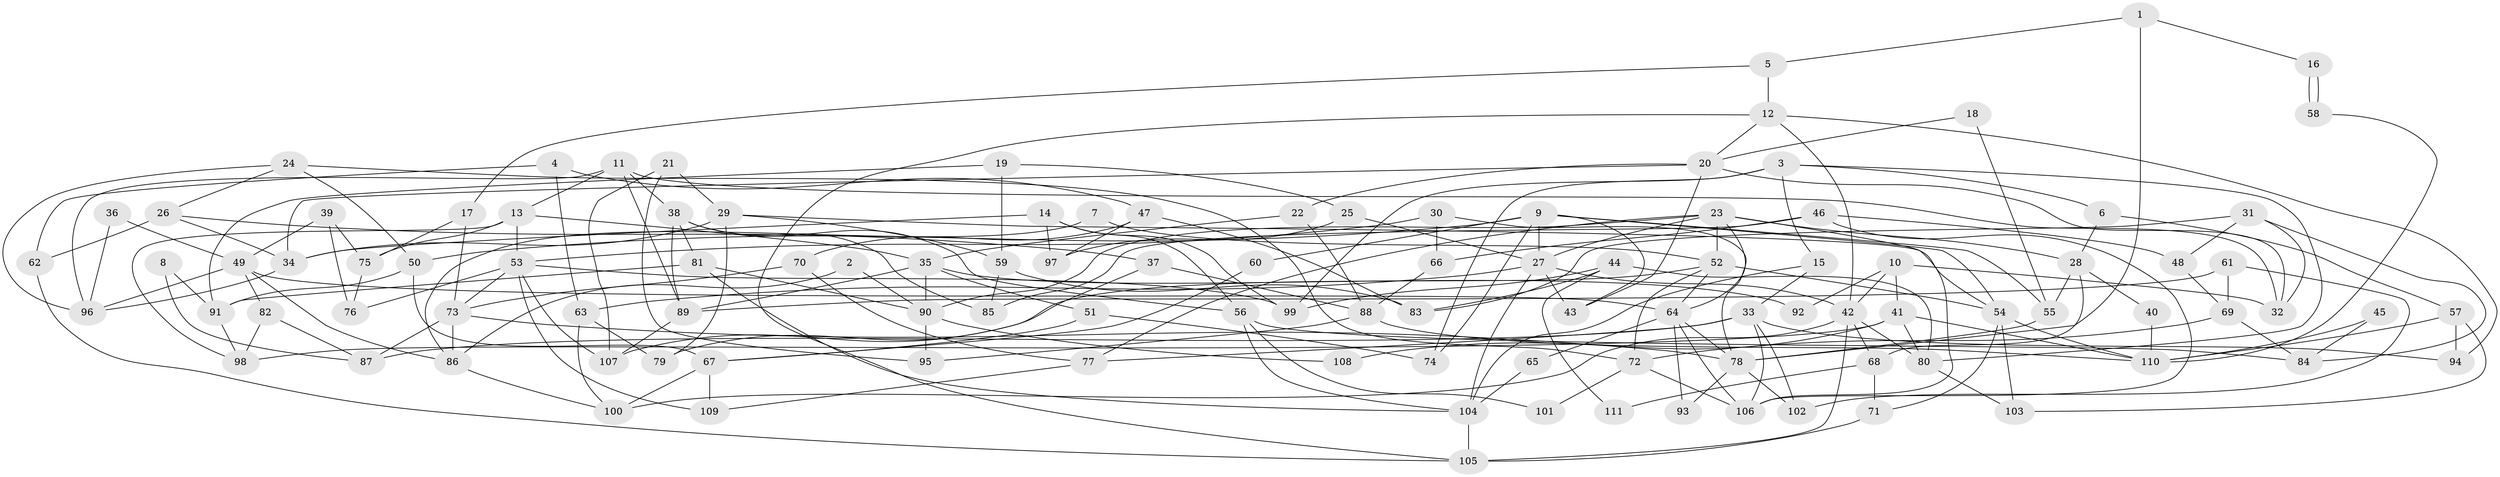 // coarse degree distribution, {3: 0.31645569620253167, 2: 0.12658227848101267, 9: 0.0379746835443038, 8: 0.05063291139240506, 12: 0.012658227848101266, 5: 0.12658227848101267, 14: 0.012658227848101266, 10: 0.02531645569620253, 7: 0.05063291139240506, 4: 0.16455696202531644, 6: 0.0759493670886076}
// Generated by graph-tools (version 1.1) at 2025/50/03/04/25 22:50:49]
// undirected, 111 vertices, 222 edges
graph export_dot {
  node [color=gray90,style=filled];
  1;
  2;
  3;
  4;
  5;
  6;
  7;
  8;
  9;
  10;
  11;
  12;
  13;
  14;
  15;
  16;
  17;
  18;
  19;
  20;
  21;
  22;
  23;
  24;
  25;
  26;
  27;
  28;
  29;
  30;
  31;
  32;
  33;
  34;
  35;
  36;
  37;
  38;
  39;
  40;
  41;
  42;
  43;
  44;
  45;
  46;
  47;
  48;
  49;
  50;
  51;
  52;
  53;
  54;
  55;
  56;
  57;
  58;
  59;
  60;
  61;
  62;
  63;
  64;
  65;
  66;
  67;
  68;
  69;
  70;
  71;
  72;
  73;
  74;
  75;
  76;
  77;
  78;
  79;
  80;
  81;
  82;
  83;
  84;
  85;
  86;
  87;
  88;
  89;
  90;
  91;
  92;
  93;
  94;
  95;
  96;
  97;
  98;
  99;
  100;
  101;
  102;
  103;
  104;
  105;
  106;
  107;
  108;
  109;
  110;
  111;
  1 -- 5;
  1 -- 78;
  1 -- 16;
  2 -- 86;
  2 -- 90;
  3 -- 80;
  3 -- 15;
  3 -- 6;
  3 -- 74;
  3 -- 99;
  4 -- 63;
  4 -- 62;
  4 -- 47;
  5 -- 12;
  5 -- 17;
  6 -- 28;
  6 -- 57;
  7 -- 52;
  7 -- 86;
  8 -- 91;
  8 -- 87;
  9 -- 54;
  9 -- 43;
  9 -- 27;
  9 -- 50;
  9 -- 55;
  9 -- 60;
  9 -- 74;
  10 -- 42;
  10 -- 41;
  10 -- 32;
  10 -- 92;
  11 -- 13;
  11 -- 32;
  11 -- 38;
  11 -- 89;
  11 -- 96;
  12 -- 42;
  12 -- 20;
  12 -- 94;
  12 -- 105;
  13 -- 98;
  13 -- 35;
  13 -- 53;
  13 -- 75;
  14 -- 34;
  14 -- 97;
  14 -- 56;
  14 -- 99;
  15 -- 104;
  15 -- 33;
  16 -- 58;
  16 -- 58;
  17 -- 73;
  17 -- 75;
  18 -- 55;
  18 -- 20;
  19 -- 59;
  19 -- 91;
  19 -- 25;
  20 -- 22;
  20 -- 34;
  20 -- 32;
  20 -- 43;
  21 -- 95;
  21 -- 29;
  21 -- 107;
  22 -- 88;
  22 -- 35;
  23 -- 27;
  23 -- 52;
  23 -- 28;
  23 -- 64;
  23 -- 77;
  23 -- 90;
  23 -- 106;
  24 -- 72;
  24 -- 50;
  24 -- 26;
  24 -- 96;
  25 -- 27;
  25 -- 97;
  26 -- 34;
  26 -- 37;
  26 -- 62;
  27 -- 42;
  27 -- 43;
  27 -- 63;
  27 -- 104;
  28 -- 55;
  28 -- 40;
  28 -- 68;
  29 -- 59;
  29 -- 54;
  29 -- 34;
  29 -- 79;
  30 -- 53;
  30 -- 78;
  30 -- 66;
  31 -- 32;
  31 -- 84;
  31 -- 48;
  31 -- 83;
  33 -- 106;
  33 -- 94;
  33 -- 77;
  33 -- 87;
  33 -- 102;
  34 -- 96;
  35 -- 90;
  35 -- 89;
  35 -- 51;
  35 -- 92;
  36 -- 96;
  36 -- 49;
  37 -- 79;
  37 -- 88;
  38 -- 89;
  38 -- 56;
  38 -- 81;
  38 -- 85;
  39 -- 49;
  39 -- 75;
  39 -- 76;
  40 -- 110;
  41 -- 110;
  41 -- 98;
  41 -- 80;
  41 -- 108;
  42 -- 80;
  42 -- 105;
  42 -- 68;
  42 -- 100;
  44 -- 99;
  44 -- 83;
  44 -- 80;
  44 -- 111;
  45 -- 110;
  45 -- 84;
  46 -- 66;
  46 -- 106;
  46 -- 48;
  46 -- 85;
  47 -- 70;
  47 -- 83;
  47 -- 97;
  48 -- 69;
  49 -- 64;
  49 -- 96;
  49 -- 82;
  49 -- 86;
  50 -- 67;
  50 -- 91;
  51 -- 74;
  51 -- 67;
  52 -- 107;
  52 -- 72;
  52 -- 54;
  52 -- 64;
  53 -- 99;
  53 -- 73;
  53 -- 76;
  53 -- 107;
  53 -- 109;
  54 -- 71;
  54 -- 103;
  54 -- 110;
  55 -- 78;
  56 -- 84;
  56 -- 101;
  56 -- 104;
  57 -- 103;
  57 -- 94;
  57 -- 110;
  58 -- 110;
  59 -- 83;
  59 -- 85;
  60 -- 67;
  61 -- 102;
  61 -- 89;
  61 -- 69;
  62 -- 105;
  63 -- 100;
  63 -- 79;
  64 -- 65;
  64 -- 78;
  64 -- 93;
  64 -- 106;
  65 -- 104;
  66 -- 88;
  67 -- 109;
  67 -- 100;
  68 -- 71;
  68 -- 111;
  69 -- 72;
  69 -- 84;
  70 -- 77;
  70 -- 73;
  71 -- 105;
  72 -- 106;
  72 -- 101;
  73 -- 86;
  73 -- 78;
  73 -- 87;
  75 -- 76;
  77 -- 109;
  78 -- 93;
  78 -- 102;
  80 -- 103;
  81 -- 104;
  81 -- 90;
  81 -- 91;
  82 -- 87;
  82 -- 98;
  86 -- 100;
  88 -- 110;
  88 -- 95;
  89 -- 107;
  90 -- 95;
  90 -- 108;
  91 -- 98;
  104 -- 105;
}
